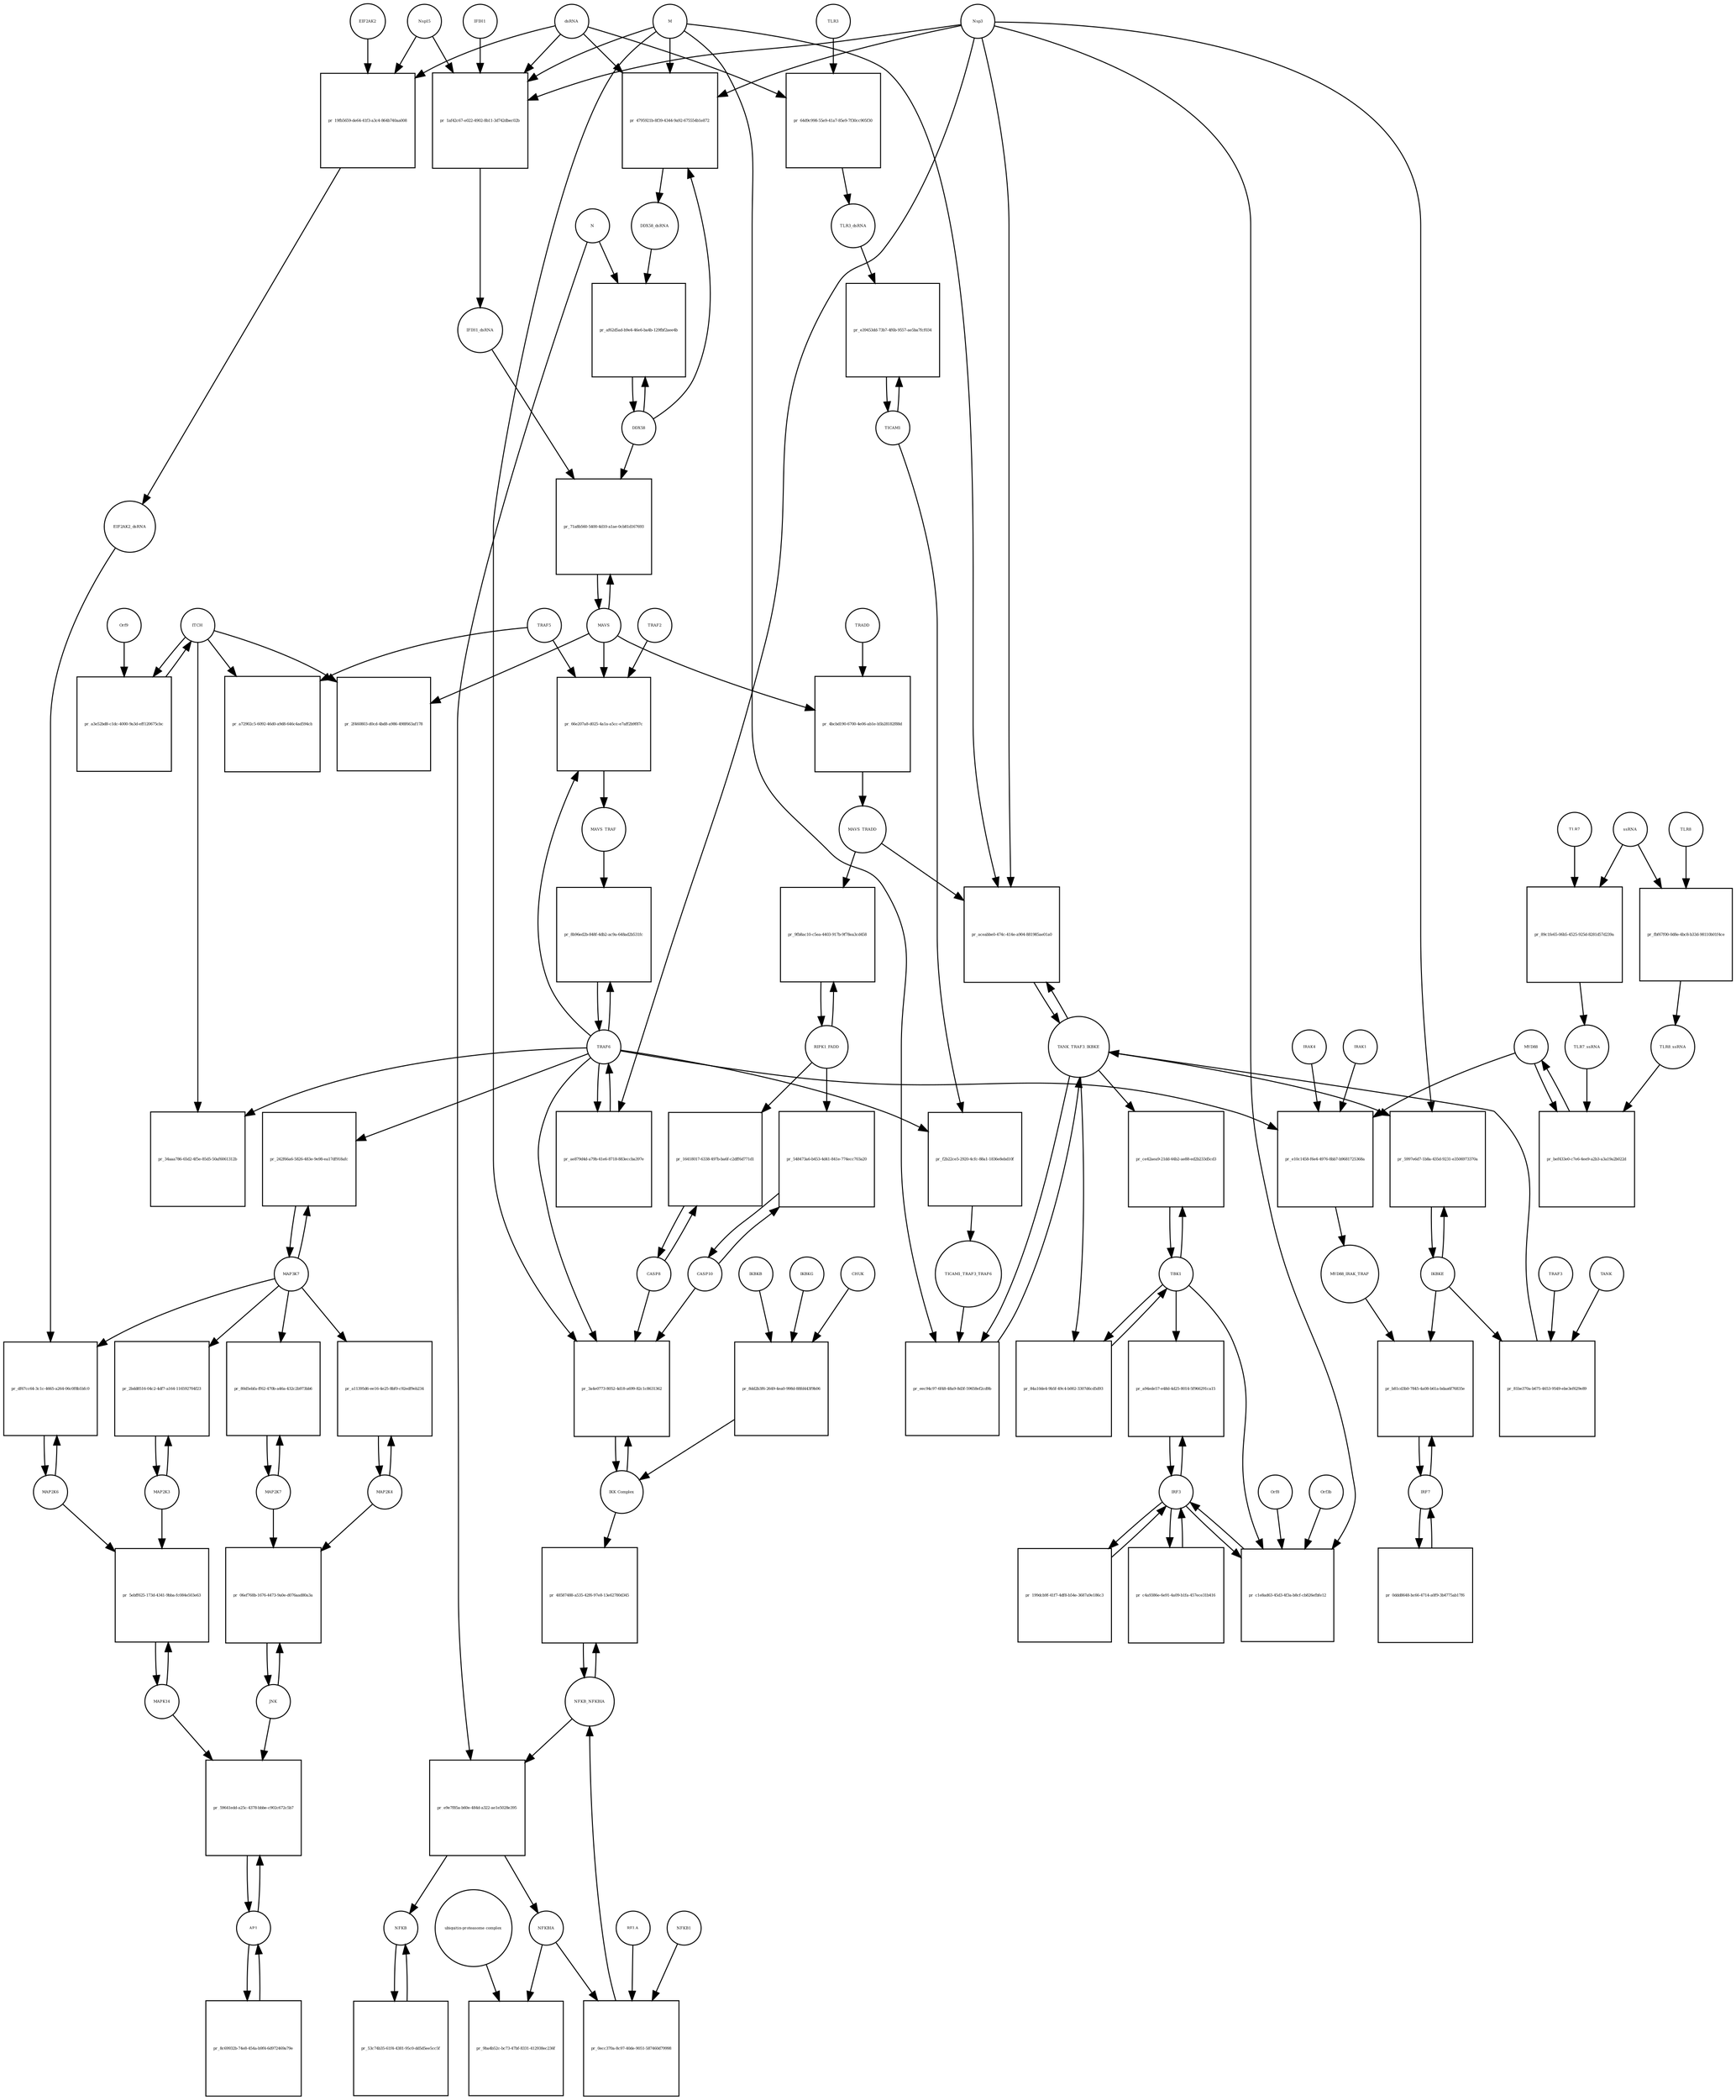 strict digraph  {
dsRNA [annotation="", bipartite=0, cls="nucleic acid feature", fontsize=4, label=dsRNA, shape=circle];
"pr_4795921b-8f39-4344-9a92-675554b1e872" [annotation="", bipartite=1, cls=process, fontsize=4, label="pr_4795921b-8f39-4344-9a92-675554b1e872", shape=square];
DDX58_dsRNA [annotation="", bipartite=0, cls=complex, fontsize=4, label=DDX58_dsRNA, shape=circle];
M [annotation=urn_miriam_ncbiprotein_1796318601, bipartite=0, cls=macromolecule, fontsize=4, label=M, shape=circle];
Nsp3 [annotation=urn_miriam_ncbiprotein_1802476807, bipartite=0, cls=macromolecule, fontsize=4, label=Nsp3, shape=circle];
DDX58 [annotation=urn_miriam_hgnc_19102, bipartite=0, cls=macromolecule, fontsize=4, label=DDX58, shape=circle];
"pr_1af42c67-e022-4902-8b11-3d742dbec02b" [annotation="", bipartite=1, cls=process, fontsize=4, label="pr_1af42c67-e022-4902-8b11-3d742dbec02b", shape=square];
IFIH1_dsRNA [annotation="", bipartite=0, cls=complex, fontsize=4, label=IFIH1_dsRNA, shape=circle];
Nsp15 [annotation=urn_miriam_ncbiprotein_1802476818, bipartite=0, cls=macromolecule, fontsize=4, label=Nsp15, shape=circle];
IFIH1 [annotation=urn_miriam_hgnc_18873, bipartite=0, cls=macromolecule, fontsize=4, label=IFIH1, shape=circle];
"pr_af62d5ad-b9e4-46e6-ba4b-129fbf2aee4b" [annotation="", bipartite=1, cls=process, fontsize=4, label="pr_af62d5ad-b9e4-46e6-ba4b-129fbf2aee4b", shape=square];
N [annotation=urn_miriam_ncbiprotein_1798174255, bipartite=0, cls=macromolecule, fontsize=4, label=N, shape=circle];
MAVS [annotation=urn_miriam_hgnc_29233, bipartite=0, cls="macromolecule multimer", fontsize=4, label=MAVS, shape=circle];
"pr_71a8b560-5400-4d10-a1ae-0cb81d167693" [annotation="", bipartite=1, cls=process, fontsize=4, label="pr_71a8b560-5400-4d10-a1ae-0cb81d167693", shape=square];
NFKB [annotation="", bipartite=0, cls=complex, fontsize=4, label=NFKB, shape=circle];
"pr_53c74b35-61f4-4381-95c0-dd5d5ee5cc5f" [annotation="", bipartite=1, cls=process, fontsize=4, label="pr_53c74b35-61f4-4381-95c0-dd5d5ee5cc5f", shape=square];
NFKBIA [annotation=urn_miriam_hgnc_7797, bipartite=0, cls=macromolecule, fontsize=4, label=NFKBIA, shape=circle];
"pr_9ba4b52c-bc73-47bf-8331-412938ec236f" [annotation="", bipartite=1, cls=process, fontsize=4, label="pr_9ba4b52c-bc73-47bf-8331-412938ec236f", shape=square];
"ubiquitin-proteasome complex" [annotation="", bipartite=0, cls=complex, fontsize=4, label="ubiquitin-proteasome complex", shape=circle];
IRF3 [annotation=urn_miriam_hgnc_6118, bipartite=0, cls="macromolecule multimer", fontsize=4, label=IRF3, shape=circle];
"pr_a94ede57-e48d-4d25-8014-5f966291ca15" [annotation="", bipartite=1, cls=process, fontsize=4, label="pr_a94ede57-e48d-4d25-8014-5f966291ca15", shape=square];
TBK1 [annotation="", bipartite=0, cls=macromolecule, fontsize=4, label=TBK1, shape=circle];
"pr_199dcb9f-41f7-4df8-b54e-3687a9e186c3" [annotation="", bipartite=1, cls=process, fontsize=4, label="pr_199dcb9f-41f7-4df8-b54e-3687a9e186c3", shape=square];
"pr_c1e8ad63-45d3-4f3a-b8cf-cb826efbfe12" [annotation="", bipartite=1, cls=process, fontsize=4, label="pr_c1e8ad63-45d3-4f3a-b8cf-cb826efbfe12", shape=square];
Orf3b [annotation=urn_miriam_uniprot_P59633, bipartite=0, cls=macromolecule, fontsize=4, label=Orf3b, shape=circle];
Orf8 [annotation=urn_miriam_ncbiprotein_1796318604, bipartite=0, cls=macromolecule, fontsize=4, label=Orf8, shape=circle];
IRF7 [annotation=urn_miriam_hgnc_6122, bipartite=0, cls="macromolecule multimer", fontsize=4, label=IRF7, shape=circle];
"pr_b81cd3b0-7845-4a08-b61a-bdaa6f76835e" [annotation="", bipartite=1, cls=process, fontsize=4, label="pr_b81cd3b0-7845-4a08-b61a-bdaa6f76835e", shape=square];
IKBKE [annotation=urn_miriam_hgnc_14552, bipartite=0, cls=macromolecule, fontsize=4, label=IKBKE, shape=circle];
MYD88_IRAK_TRAF [annotation="", bipartite=0, cls=complex, fontsize=4, label=MYD88_IRAK_TRAF, shape=circle];
"pr_c4a9386e-6e91-4a09-b1fa-457ece31b416" [annotation="", bipartite=1, cls=process, fontsize=4, label="pr_c4a9386e-6e91-4a09-b1fa-457ece31b416", shape=square];
"pr_0ddd8648-bc66-4714-a0f9-3b4775ab17f6" [annotation="", bipartite=1, cls=process, fontsize=4, label="pr_0ddd8648-bc66-4714-a0f9-3b4775ab17f6", shape=square];
TRAF6 [annotation=urn_miriam_hgnc_12036, bipartite=0, cls=macromolecule, fontsize=4, label=TRAF6, shape=circle];
"pr_8b96ed2b-848f-4db2-ac9a-648ad2b531fc" [annotation="", bipartite=1, cls=process, fontsize=4, label="pr_8b96ed2b-848f-4db2-ac9a-648ad2b531fc", shape=square];
MAVS_TRAF [annotation="", bipartite=0, cls=complex, fontsize=4, label=MAVS_TRAF, shape=circle];
"pr_2f460803-d0cd-4bd8-a986-498f663af178" [annotation="", bipartite=1, cls=process, fontsize=4, label="pr_2f460803-d0cd-4bd8-a986-498f663af178", shape=square];
ITCH [annotation="", bipartite=0, cls=macromolecule, fontsize=4, label=ITCH, shape=circle];
TRAF5 [annotation=urn_miriam_hgnc_12035, bipartite=0, cls=macromolecule, fontsize=4, label=TRAF5, shape=circle];
"pr_a72902c5-6092-46d0-a9d8-646c4ad594cb" [annotation="", bipartite=1, cls=process, fontsize=4, label="pr_a72902c5-6092-46d0-a9d8-646c4ad594cb", shape=square];
"pr_34aaa786-65d2-4f5e-85d5-50af6061312b" [annotation="", bipartite=1, cls=process, fontsize=4, label="pr_34aaa786-65d2-4f5e-85d5-50af6061312b", shape=square];
TICAM1 [annotation=urn_miriam_hgnc_18348, bipartite=0, cls=macromolecule, fontsize=4, label=TICAM1, shape=circle];
"pr_e39453dd-73b7-4f6b-9557-ae5ba7fcf034" [annotation="", bipartite=1, cls=process, fontsize=4, label="pr_e39453dd-73b7-4f6b-9557-ae5ba7fcf034", shape=square];
TLR3_dsRNA [annotation="", bipartite=0, cls=complex, fontsize=4, label=TLR3_dsRNA, shape=circle];
TLR3 [annotation=urn_miriam_hgnc_11849, bipartite=0, cls="macromolecule multimer", fontsize=4, label=TLR3, shape=circle];
"pr_64d9c998-55e9-41a7-85e9-7f30cc905f30" [annotation="", bipartite=1, cls=process, fontsize=4, label="pr_64d9c998-55e9-41a7-85e9-7f30cc905f30", shape=square];
"pr_f2b22ce5-2920-4cfc-88a1-1836e8ebd10f" [annotation="", bipartite=1, cls=process, fontsize=4, label="pr_f2b22ce5-2920-4cfc-88a1-1836e8ebd10f", shape=square];
TICAM1_TRAF3_TRAF6 [annotation="", bipartite=0, cls=complex, fontsize=4, label=TICAM1_TRAF3_TRAF6, shape=circle];
TANK_TRAF3_IKBKE [annotation="", bipartite=0, cls=complex, fontsize=4, label=TANK_TRAF3_IKBKE, shape=circle];
"pr_eec94c97-6f48-48a9-8d3f-59658ef2cd9b" [annotation="", bipartite=1, cls=process, fontsize=4, label="pr_eec94c97-6f48-48a9-8d3f-59658ef2cd9b", shape=square];
"pr_ce42aea9-21dd-44b2-ae88-ed2b233d5cd3" [annotation="", bipartite=1, cls=process, fontsize=4, label="pr_ce42aea9-21dd-44b2-ae88-ed2b233d5cd3", shape=square];
"pr_5997e6d7-1b8a-435d-9231-e3506973370a" [annotation="", bipartite=1, cls=process, fontsize=4, label="pr_5997e6d7-1b8a-435d-9231-e3506973370a", shape=square];
MYD88 [annotation="", bipartite=0, cls=macromolecule, fontsize=4, label=MYD88, shape=circle];
"pr_e10c1458-f6e4-4976-8bb7-b9681725368a" [annotation="", bipartite=1, cls=process, fontsize=4, label="pr_e10c1458-f6e4-4976-8bb7-b9681725368a", shape=square];
IRAK1 [annotation=urn_miriam_hgnc_6112, bipartite=0, cls=macromolecule, fontsize=4, label=IRAK1, shape=circle];
IRAK4 [annotation=urn_miriam_hgnc_17967, bipartite=0, cls=macromolecule, fontsize=4, label=IRAK4, shape=circle];
TLR7 [annotation=urn_miriam_hgnc_15631, bipartite=0, cls=macromolecule, fontsize=4, label=TLR7, shape=circle];
"pr_89c1fe65-06b5-4525-925d-8281d57d239a" [annotation="", bipartite=1, cls=process, fontsize=4, label="pr_89c1fe65-06b5-4525-925d-8281d57d239a", shape=square];
TLR7_ssRNA [annotation="", bipartite=0, cls=complex, fontsize=4, label=TLR7_ssRNA, shape=circle];
ssRNA [annotation="", bipartite=0, cls="nucleic acid feature", fontsize=4, label=ssRNA, shape=circle];
TLR8 [annotation=urn_miriam_hgnc_15632, bipartite=0, cls=macromolecule, fontsize=4, label=TLR8, shape=circle];
"pr_fbf67f00-0d8e-4bc8-b33d-98110b01f4ce" [annotation="", bipartite=1, cls=process, fontsize=4, label="pr_fbf67f00-0d8e-4bc8-b33d-98110b01f4ce", shape=square];
TLR8_ssRNA [annotation="", bipartite=0, cls=complex, fontsize=4, label=TLR8_ssRNA, shape=circle];
"pr_bef433e0-c7e6-4ee9-a2b3-a3a19a2b022d" [annotation="", bipartite=1, cls=process, fontsize=4, label="pr_bef433e0-c7e6-4ee9-a2b3-a3a19a2b022d", shape=square];
MAP3K7 [annotation="", bipartite=0, cls=macromolecule, fontsize=4, label=MAP3K7, shape=circle];
"pr_242f66a6-5826-483e-9e98-ea17df918afc" [annotation="", bipartite=1, cls=process, fontsize=4, label="pr_242f66a6-5826-483e-9e98-ea17df918afc", shape=square];
TRAF2 [annotation=urn_miriam_hgnc_12032, bipartite=0, cls=macromolecule, fontsize=4, label=TRAF2, shape=circle];
"pr_66e207a8-d025-4a1a-a5cc-e7aff2b9f87c" [annotation="", bipartite=1, cls=process, fontsize=4, label="pr_66e207a8-d025-4a1a-a5cc-e7aff2b9f87c", shape=square];
"pr_a3e52bd8-c1dc-4000-9a3d-eff120675cbc" [annotation="", bipartite=1, cls=process, fontsize=4, label="pr_a3e52bd8-c1dc-4000-9a3d-eff120675cbc", shape=square];
Orf9 [annotation=urn_miriam_uniprot_P59636, bipartite=0, cls=macromolecule, fontsize=4, label=Orf9, shape=circle];
"pr_4bcbd190-6700-4e06-ab1e-b5b28182f88d" [annotation="", bipartite=1, cls=process, fontsize=4, label="pr_4bcbd190-6700-4e06-ab1e-b5b28182f88d", shape=square];
MAVS_TRADD [annotation="", bipartite=0, cls=complex, fontsize=4, label=MAVS_TRADD, shape=circle];
TRADD [annotation=urn_miriam_hgnc_12030, bipartite=0, cls=macromolecule, fontsize=4, label=TRADD, shape=circle];
"pr_ae879d4d-a79b-41e6-8718-883eccba397e" [annotation="", bipartite=1, cls=process, fontsize=4, label="pr_ae879d4d-a79b-41e6-8718-883eccba397e", shape=square];
AP1 [annotation="", bipartite=0, cls=complex, fontsize=4, label=AP1, shape=circle];
"pr_59641edd-a25c-4378-bbbe-c902c672c5b7" [annotation="", bipartite=1, cls=process, fontsize=4, label="pr_59641edd-a25c-4378-bbbe-c902c672c5b7", shape=square];
MAPK14 [annotation="", bipartite=0, cls=macromolecule, fontsize=4, label=MAPK14, shape=circle];
JNK [annotation="", bipartite=0, cls=complex, fontsize=4, label=JNK, shape=circle];
"pr_06ef768b-1676-4473-9a0e-d076aad80a3a" [annotation="", bipartite=1, cls=process, fontsize=4, label="pr_06ef768b-1676-4473-9a0e-d076aad80a3a", shape=square];
MAP2K7 [annotation="", bipartite=0, cls=macromolecule, fontsize=4, label=MAP2K7, shape=circle];
MAP2K4 [annotation="", bipartite=0, cls=macromolecule, fontsize=4, label=MAP2K4, shape=circle];
"pr_a11395d6-ee16-4e25-8bf0-c92edf9eb234" [annotation="", bipartite=1, cls=process, fontsize=4, label="pr_a11395d6-ee16-4e25-8bf0-c92edf9eb234", shape=square];
"pr_80d5ebfa-ff62-470b-a46a-432c2b973bb6" [annotation="", bipartite=1, cls=process, fontsize=4, label="pr_80d5ebfa-ff62-470b-a46a-432c2b973bb6", shape=square];
MAP2K3 [annotation="", bipartite=0, cls=macromolecule, fontsize=4, label=MAP2K3, shape=circle];
"pr_2bdd8516-04c2-4df7-a164-116592704f23" [annotation="", bipartite=1, cls=process, fontsize=4, label="pr_2bdd8516-04c2-4df7-a164-116592704f23", shape=square];
MAP2K6 [annotation="", bipartite=0, cls=macromolecule, fontsize=4, label=MAP2K6, shape=circle];
"pr_df67cc64-3c1c-4665-a264-06c0f8b1bfc0" [annotation="", bipartite=1, cls=process, fontsize=4, label="pr_df67cc64-3c1c-4665-a264-06c0f8b1bfc0", shape=square];
EIF2AK2_dsRNA [annotation="", bipartite=0, cls=complex, fontsize=4, label=EIF2AK2_dsRNA, shape=circle];
"pr_19fb5659-de64-41f3-a3c4-864b740aa008" [annotation="", bipartite=1, cls=process, fontsize=4, label="pr_19fb5659-de64-41f3-a3c4-864b740aa008", shape=square];
EIF2AK2 [annotation=urn_miriam_hgnc_9437, bipartite=0, cls=macromolecule, fontsize=4, label=EIF2AK2, shape=circle];
RIPK1_FADD [annotation="", bipartite=0, cls=complex, fontsize=4, label=RIPK1_FADD, shape=circle];
"pr_9fb8ac10-c5ea-4403-917b-9f78ea3cd458" [annotation="", bipartite=1, cls=process, fontsize=4, label="pr_9fb8ac10-c5ea-4403-917b-9f78ea3cd458", shape=square];
CASP8 [annotation="", bipartite=0, cls=macromolecule, fontsize=4, label=CASP8, shape=circle];
"pr_16418017-6338-497b-ba6f-c2dff6d771d1" [annotation="", bipartite=1, cls=process, fontsize=4, label="pr_16418017-6338-497b-ba6f-c2dff6d771d1", shape=square];
CASP10 [annotation="", bipartite=0, cls=macromolecule, fontsize=4, label=CASP10, shape=circle];
"pr_548473a6-b453-4d41-841e-774ecc703a20" [annotation="", bipartite=1, cls=process, fontsize=4, label="pr_548473a6-b453-4d41-841e-774ecc703a20", shape=square];
NFKB_NFKBIA [annotation="", bipartite=0, cls=complex, fontsize=4, label=NFKB_NFKBIA, shape=circle];
"pr_48587488-a535-42f6-97e8-13e62780d345" [annotation="", bipartite=1, cls=process, fontsize=4, label="pr_48587488-a535-42f6-97e8-13e62780d345", shape=square];
"IKK Complex" [annotation="", bipartite=0, cls=complex, fontsize=4, label="IKK Complex", shape=circle];
"pr_e9e7f85a-b60e-484d-a322-ae1e5028e395" [annotation="", bipartite=1, cls=process, fontsize=4, label="pr_e9e7f85a-b60e-484d-a322-ae1e5028e395", shape=square];
"pr_8c69932b-74e8-454a-b9f4-6d972469a79e" [annotation="", bipartite=1, cls=process, fontsize=4, label="pr_8c69932b-74e8-454a-b9f4-6d972469a79e", shape=square];
"pr_3a4e0773-8052-4d18-a699-82c1c8631362" [annotation="", bipartite=1, cls=process, fontsize=4, label="pr_3a4e0773-8052-4d18-a699-82c1c8631362", shape=square];
"pr_0ecc370a-8c97-40de-9051-587460d79998" [annotation="", bipartite=1, cls=process, fontsize=4, label="pr_0ecc370a-8c97-40de-9051-587460d79998", shape=square];
RELA [annotation="", bipartite=0, cls=macromolecule, fontsize=4, label=RELA, shape=circle];
NFKB1 [annotation="", bipartite=0, cls=macromolecule, fontsize=4, label=NFKB1, shape=circle];
IKBKG [annotation="", bipartite=0, cls=macromolecule, fontsize=4, label=IKBKG, shape=circle];
"pr_8dd2b3f6-2649-4ea0-998d-88fd443f9b06" [annotation="", bipartite=1, cls=process, fontsize=4, label="pr_8dd2b3f6-2649-4ea0-998d-88fd443f9b06", shape=square];
CHUK [annotation="", bipartite=0, cls=macromolecule, fontsize=4, label=CHUK, shape=circle];
IKBKB [annotation="", bipartite=0, cls=macromolecule, fontsize=4, label=IKBKB, shape=circle];
"pr_aceabbe0-474c-414e-a904-881985ae01a0" [annotation="", bipartite=1, cls=process, fontsize=4, label="pr_aceabbe0-474c-414e-a904-881985ae01a0", shape=square];
"pr_84a10de4-9b5f-49c4-b002-3307d6cd5d93" [annotation="", bipartite=1, cls=process, fontsize=4, label="pr_84a10de4-9b5f-49c4-b002-3307d6cd5d93", shape=square];
"pr_5ebff625-173d-4341-9bba-fc084e503e63" [annotation="", bipartite=1, cls=process, fontsize=4, label="pr_5ebff625-173d-4341-9bba-fc084e503e63", shape=square];
TRAF3 [annotation="", bipartite=0, cls=macromolecule, fontsize=4, label=TRAF3, shape=circle];
"pr_81be370a-b675-4653-9549-ebe3ef629e89" [annotation="", bipartite=1, cls=process, fontsize=4, label="pr_81be370a-b675-4653-9549-ebe3ef629e89", shape=square];
TANK [annotation="", bipartite=0, cls=macromolecule, fontsize=4, label=TANK, shape=circle];
dsRNA -> "pr_4795921b-8f39-4344-9a92-675554b1e872"  [annotation="", interaction_type=consumption];
dsRNA -> "pr_1af42c67-e022-4902-8b11-3d742dbec02b"  [annotation="", interaction_type=consumption];
dsRNA -> "pr_64d9c998-55e9-41a7-85e9-7f30cc905f30"  [annotation="", interaction_type=consumption];
dsRNA -> "pr_19fb5659-de64-41f3-a3c4-864b740aa008"  [annotation="", interaction_type=consumption];
"pr_4795921b-8f39-4344-9a92-675554b1e872" -> DDX58_dsRNA  [annotation="", interaction_type=production];
DDX58_dsRNA -> "pr_af62d5ad-b9e4-46e6-ba4b-129fbf2aee4b"  [annotation="urn_miriam_pubmed_25581309|urn_miriam_pubmed_28148787|urn_miriam_taxonomy_694009", interaction_type=catalysis];
M -> "pr_4795921b-8f39-4344-9a92-675554b1e872"  [annotation="urn_miriam_pubmed_20303872|urn_miriam_pubmed_19380580|urn_miriam_pubmed_31226023|urn_miriam_taxonomy_694009", interaction_type=inhibition];
M -> "pr_1af42c67-e022-4902-8b11-3d742dbec02b"  [annotation="urn_miriam_pubmed_28484023|urn_miriam_pubmed_19380580|urn_miriam_pubmed_31226023|urn_miriam_taxonomy_694009", interaction_type=inhibition];
M -> "pr_eec94c97-6f48-48a9-8d3f-59658ef2cd9b"  [annotation="urn_miriam_pubmed_19380580|urn_miriam_pubmed_19366914|urn_miriam_taxonomy_694009", interaction_type=inhibition];
M -> "pr_3a4e0773-8052-4d18-a699-82c1c8631362"  [annotation="urn_miriam_pubmed_19366914|urn_miriam_pubmed_20303872|urn_miriam_pubmed_17705188|urn_miriam_pubmed_694009", interaction_type=inhibition];
M -> "pr_aceabbe0-474c-414e-a904-881985ae01a0"  [annotation="urn_miriam_pubmed_19366914|urn_miriam_pubmed_27164085|urn_miriam_pubmed_19380580|urn_miriam_taxonomy_694009", interaction_type=inhibition];
Nsp3 -> "pr_4795921b-8f39-4344-9a92-675554b1e872"  [annotation="urn_miriam_pubmed_20303872|urn_miriam_pubmed_19380580|urn_miriam_pubmed_31226023|urn_miriam_taxonomy_694009", interaction_type=inhibition];
Nsp3 -> "pr_1af42c67-e022-4902-8b11-3d742dbec02b"  [annotation="urn_miriam_pubmed_28484023|urn_miriam_pubmed_19380580|urn_miriam_pubmed_31226023|urn_miriam_taxonomy_694009", interaction_type=inhibition];
Nsp3 -> "pr_c1e8ad63-45d3-4f3a-b8cf-cb826efbfe12"  [annotation="urn_miriam_pubmed_17761676|urn_miriam_pubmed_31226023|urn_miriam_taxonomy_694009", interaction_type=inhibition];
Nsp3 -> "pr_5997e6d7-1b8a-435d-9231-e3506973370a"  [annotation="urn_miriam_pubmed_20303872|urn_miriam_pubmed_31226023|urn_miriam_taxonomy_694009", interaction_type=inhibition];
Nsp3 -> "pr_ae879d4d-a79b-41e6-8718-883eccba397e"  [annotation="urn_miriam_pubmed_27164085|urn_miriam_taxonomy_694009", interaction_type=catalysis];
Nsp3 -> "pr_aceabbe0-474c-414e-a904-881985ae01a0"  [annotation="urn_miriam_pubmed_19366914|urn_miriam_pubmed_27164085|urn_miriam_pubmed_19380580|urn_miriam_taxonomy_694009", interaction_type=inhibition];
DDX58 -> "pr_4795921b-8f39-4344-9a92-675554b1e872"  [annotation="", interaction_type=consumption];
DDX58 -> "pr_af62d5ad-b9e4-46e6-ba4b-129fbf2aee4b"  [annotation="", interaction_type=consumption];
DDX58 -> "pr_71a8b560-5400-4d10-a1ae-0cb81d167693"  [annotation=urn_miriam_pubmed_25581309, interaction_type=catalysis];
"pr_1af42c67-e022-4902-8b11-3d742dbec02b" -> IFIH1_dsRNA  [annotation="", interaction_type=production];
IFIH1_dsRNA -> "pr_71a8b560-5400-4d10-a1ae-0cb81d167693"  [annotation=urn_miriam_pubmed_25581309, interaction_type=catalysis];
Nsp15 -> "pr_1af42c67-e022-4902-8b11-3d742dbec02b"  [annotation="urn_miriam_pubmed_28484023|urn_miriam_pubmed_19380580|urn_miriam_pubmed_31226023|urn_miriam_taxonomy_694009", interaction_type=inhibition];
Nsp15 -> "pr_19fb5659-de64-41f3-a3c4-864b740aa008"  [annotation="urn_miriam_pubmed_28484023|urn_miriam_pubmed_19366914|urn_miriam_taxonomy_694009", interaction_type=inhibition];
IFIH1 -> "pr_1af42c67-e022-4902-8b11-3d742dbec02b"  [annotation="", interaction_type=consumption];
"pr_af62d5ad-b9e4-46e6-ba4b-129fbf2aee4b" -> DDX58  [annotation="", interaction_type=production];
N -> "pr_af62d5ad-b9e4-46e6-ba4b-129fbf2aee4b"  [annotation="urn_miriam_pubmed_25581309|urn_miriam_pubmed_28148787|urn_miriam_taxonomy_694009", interaction_type=inhibition];
N -> "pr_e9e7f85a-b60e-484d-a322-ae1e5028e395"  [annotation="urn_miriam_pubmed_16143815|urn_miriam_taxonomy_694009", interaction_type=stimulation];
MAVS -> "pr_71a8b560-5400-4d10-a1ae-0cb81d167693"  [annotation="", interaction_type=consumption];
MAVS -> "pr_2f460803-d0cd-4bd8-a986-498f663af178"  [annotation="", interaction_type=consumption];
MAVS -> "pr_66e207a8-d025-4a1a-a5cc-e7aff2b9f87c"  [annotation="", interaction_type=consumption];
MAVS -> "pr_4bcbd190-6700-4e06-ab1e-b5b28182f88d"  [annotation="", interaction_type=consumption];
"pr_71a8b560-5400-4d10-a1ae-0cb81d167693" -> MAVS  [annotation="", interaction_type=production];
NFKB -> "pr_53c74b35-61f4-4381-95c0-dd5d5ee5cc5f"  [annotation="", interaction_type=consumption];
"pr_53c74b35-61f4-4381-95c0-dd5d5ee5cc5f" -> NFKB  [annotation="", interaction_type=production];
NFKBIA -> "pr_9ba4b52c-bc73-47bf-8331-412938ec236f"  [annotation="", interaction_type=consumption];
NFKBIA -> "pr_0ecc370a-8c97-40de-9051-587460d79998"  [annotation="", interaction_type=consumption];
"ubiquitin-proteasome complex" -> "pr_9ba4b52c-bc73-47bf-8331-412938ec236f"  [annotation=urn_miriam_pubmed_20303872, interaction_type=catalysis];
IRF3 -> "pr_a94ede57-e48d-4d25-8014-5f966291ca15"  [annotation="", interaction_type=consumption];
IRF3 -> "pr_199dcb9f-41f7-4df8-b54e-3687a9e186c3"  [annotation="", interaction_type=consumption];
IRF3 -> "pr_c1e8ad63-45d3-4f3a-b8cf-cb826efbfe12"  [annotation="", interaction_type=consumption];
IRF3 -> "pr_c4a9386e-6e91-4a09-b1fa-457ece31b416"  [annotation="", interaction_type=consumption];
"pr_a94ede57-e48d-4d25-8014-5f966291ca15" -> IRF3  [annotation="", interaction_type=production];
TBK1 -> "pr_a94ede57-e48d-4d25-8014-5f966291ca15"  [annotation=urn_miriam_pubmed_25581309, interaction_type=catalysis];
TBK1 -> "pr_c1e8ad63-45d3-4f3a-b8cf-cb826efbfe12"  [annotation="urn_miriam_pubmed_17761676|urn_miriam_pubmed_31226023|urn_miriam_taxonomy_694009", interaction_type=catalysis];
TBK1 -> "pr_ce42aea9-21dd-44b2-ae88-ed2b233d5cd3"  [annotation="", interaction_type=consumption];
TBK1 -> "pr_84a10de4-9b5f-49c4-b002-3307d6cd5d93"  [annotation="", interaction_type=consumption];
"pr_199dcb9f-41f7-4df8-b54e-3687a9e186c3" -> IRF3  [annotation="", interaction_type=production];
"pr_c1e8ad63-45d3-4f3a-b8cf-cb826efbfe12" -> IRF3  [annotation="", interaction_type=production];
Orf3b -> "pr_c1e8ad63-45d3-4f3a-b8cf-cb826efbfe12"  [annotation="urn_miriam_pubmed_17761676|urn_miriam_pubmed_31226023|urn_miriam_taxonomy_694009", interaction_type=inhibition];
Orf8 -> "pr_c1e8ad63-45d3-4f3a-b8cf-cb826efbfe12"  [annotation="urn_miriam_pubmed_17761676|urn_miriam_pubmed_31226023|urn_miriam_taxonomy_694009", interaction_type=inhibition];
IRF7 -> "pr_b81cd3b0-7845-4a08-b61a-bdaa6f76835e"  [annotation="", interaction_type=consumption];
IRF7 -> "pr_0ddd8648-bc66-4714-a0f9-3b4775ab17f6"  [annotation="", interaction_type=consumption];
"pr_b81cd3b0-7845-4a08-b61a-bdaa6f76835e" -> IRF7  [annotation="", interaction_type=production];
IKBKE -> "pr_b81cd3b0-7845-4a08-b61a-bdaa6f76835e"  [annotation=urn_miriam_pubmed_20303872, interaction_type=catalysis];
IKBKE -> "pr_5997e6d7-1b8a-435d-9231-e3506973370a"  [annotation="", interaction_type=consumption];
IKBKE -> "pr_81be370a-b675-4653-9549-ebe3ef629e89"  [annotation="", interaction_type=consumption];
MYD88_IRAK_TRAF -> "pr_b81cd3b0-7845-4a08-b61a-bdaa6f76835e"  [annotation=urn_miriam_pubmed_20303872, interaction_type=catalysis];
"pr_c4a9386e-6e91-4a09-b1fa-457ece31b416" -> IRF3  [annotation="", interaction_type=production];
"pr_0ddd8648-bc66-4714-a0f9-3b4775ab17f6" -> IRF7  [annotation="", interaction_type=production];
TRAF6 -> "pr_8b96ed2b-848f-4db2-ac9a-648ad2b531fc"  [annotation="", interaction_type=consumption];
TRAF6 -> "pr_34aaa786-65d2-4f5e-85d5-50af6061312b"  [annotation="", interaction_type=consumption];
TRAF6 -> "pr_f2b22ce5-2920-4cfc-88a1-1836e8ebd10f"  [annotation="", interaction_type=consumption];
TRAF6 -> "pr_e10c1458-f6e4-4976-8bb7-b9681725368a"  [annotation="", interaction_type=consumption];
TRAF6 -> "pr_242f66a6-5826-483e-9e98-ea17df918afc"  [annotation=urn_miriam_pubmed_19366914, interaction_type=stimulation];
TRAF6 -> "pr_66e207a8-d025-4a1a-a5cc-e7aff2b9f87c"  [annotation="", interaction_type=consumption];
TRAF6 -> "pr_ae879d4d-a79b-41e6-8718-883eccba397e"  [annotation="", interaction_type=consumption];
TRAF6 -> "pr_3a4e0773-8052-4d18-a699-82c1c8631362"  [annotation="urn_miriam_pubmed_19366914|urn_miriam_pubmed_20303872|urn_miriam_pubmed_17705188|urn_miriam_pubmed_694009", interaction_type=stimulation];
"pr_8b96ed2b-848f-4db2-ac9a-648ad2b531fc" -> TRAF6  [annotation="", interaction_type=production];
MAVS_TRAF -> "pr_8b96ed2b-848f-4db2-ac9a-648ad2b531fc"  [annotation=urn_miriam_pubmed_19366914, interaction_type=catalysis];
ITCH -> "pr_2f460803-d0cd-4bd8-a986-498f663af178"  [annotation=urn_miriam_pubmed_25135833, interaction_type=catalysis];
ITCH -> "pr_a72902c5-6092-46d0-a9d8-646c4ad594cb"  [annotation=urn_miriam_pubmed_25135833, interaction_type=catalysis];
ITCH -> "pr_34aaa786-65d2-4f5e-85d5-50af6061312b"  [annotation=urn_miriam_pubmed_25135833, interaction_type=catalysis];
ITCH -> "pr_a3e52bd8-c1dc-4000-9a3d-eff120675cbc"  [annotation="", interaction_type=consumption];
TRAF5 -> "pr_a72902c5-6092-46d0-a9d8-646c4ad594cb"  [annotation="", interaction_type=consumption];
TRAF5 -> "pr_66e207a8-d025-4a1a-a5cc-e7aff2b9f87c"  [annotation="", interaction_type=consumption];
TICAM1 -> "pr_e39453dd-73b7-4f6b-9557-ae5ba7fcf034"  [annotation="", interaction_type=consumption];
TICAM1 -> "pr_f2b22ce5-2920-4cfc-88a1-1836e8ebd10f"  [annotation="", interaction_type=consumption];
"pr_e39453dd-73b7-4f6b-9557-ae5ba7fcf034" -> TICAM1  [annotation="", interaction_type=production];
TLR3_dsRNA -> "pr_e39453dd-73b7-4f6b-9557-ae5ba7fcf034"  [annotation=urn_miriam_pubmed_20303872, interaction_type=stimulation];
TLR3 -> "pr_64d9c998-55e9-41a7-85e9-7f30cc905f30"  [annotation="", interaction_type=consumption];
"pr_64d9c998-55e9-41a7-85e9-7f30cc905f30" -> TLR3_dsRNA  [annotation="", interaction_type=production];
"pr_f2b22ce5-2920-4cfc-88a1-1836e8ebd10f" -> TICAM1_TRAF3_TRAF6  [annotation="", interaction_type=production];
TICAM1_TRAF3_TRAF6 -> "pr_eec94c97-6f48-48a9-8d3f-59658ef2cd9b"  [annotation="urn_miriam_pubmed_19380580|urn_miriam_pubmed_19366914|urn_miriam_taxonomy_694009", interaction_type=stimulation];
TANK_TRAF3_IKBKE -> "pr_eec94c97-6f48-48a9-8d3f-59658ef2cd9b"  [annotation="", interaction_type=consumption];
TANK_TRAF3_IKBKE -> "pr_ce42aea9-21dd-44b2-ae88-ed2b233d5cd3"  [annotation=urn_miriam_pubmed_20303872, interaction_type=stimulation];
TANK_TRAF3_IKBKE -> "pr_5997e6d7-1b8a-435d-9231-e3506973370a"  [annotation="urn_miriam_pubmed_20303872|urn_miriam_pubmed_31226023|urn_miriam_taxonomy_694009", interaction_type=stimulation];
TANK_TRAF3_IKBKE -> "pr_aceabbe0-474c-414e-a904-881985ae01a0"  [annotation="", interaction_type=consumption];
TANK_TRAF3_IKBKE -> "pr_84a10de4-9b5f-49c4-b002-3307d6cd5d93"  [annotation=urn_miriam_pubmed_19366914, interaction_type=stimulation];
"pr_eec94c97-6f48-48a9-8d3f-59658ef2cd9b" -> TANK_TRAF3_IKBKE  [annotation="", interaction_type=production];
"pr_ce42aea9-21dd-44b2-ae88-ed2b233d5cd3" -> TBK1  [annotation="", interaction_type=production];
"pr_5997e6d7-1b8a-435d-9231-e3506973370a" -> IKBKE  [annotation="", interaction_type=production];
MYD88 -> "pr_e10c1458-f6e4-4976-8bb7-b9681725368a"  [annotation="", interaction_type=consumption];
MYD88 -> "pr_bef433e0-c7e6-4ee9-a2b3-a3a19a2b022d"  [annotation="", interaction_type=consumption];
"pr_e10c1458-f6e4-4976-8bb7-b9681725368a" -> MYD88_IRAK_TRAF  [annotation="", interaction_type=production];
IRAK1 -> "pr_e10c1458-f6e4-4976-8bb7-b9681725368a"  [annotation="", interaction_type=consumption];
IRAK4 -> "pr_e10c1458-f6e4-4976-8bb7-b9681725368a"  [annotation="", interaction_type=consumption];
TLR7 -> "pr_89c1fe65-06b5-4525-925d-8281d57d239a"  [annotation="", interaction_type=consumption];
"pr_89c1fe65-06b5-4525-925d-8281d57d239a" -> TLR7_ssRNA  [annotation="", interaction_type=production];
TLR7_ssRNA -> "pr_bef433e0-c7e6-4ee9-a2b3-a3a19a2b022d"  [annotation=urn_miriam_pubmed_19366914, interaction_type=stimulation];
ssRNA -> "pr_89c1fe65-06b5-4525-925d-8281d57d239a"  [annotation="", interaction_type=consumption];
ssRNA -> "pr_fbf67f00-0d8e-4bc8-b33d-98110b01f4ce"  [annotation="", interaction_type=consumption];
TLR8 -> "pr_fbf67f00-0d8e-4bc8-b33d-98110b01f4ce"  [annotation="", interaction_type=consumption];
"pr_fbf67f00-0d8e-4bc8-b33d-98110b01f4ce" -> TLR8_ssRNA  [annotation="", interaction_type=production];
TLR8_ssRNA -> "pr_bef433e0-c7e6-4ee9-a2b3-a3a19a2b022d"  [annotation=urn_miriam_pubmed_19366914, interaction_type=stimulation];
"pr_bef433e0-c7e6-4ee9-a2b3-a3a19a2b022d" -> MYD88  [annotation="", interaction_type=production];
MAP3K7 -> "pr_242f66a6-5826-483e-9e98-ea17df918afc"  [annotation="", interaction_type=consumption];
MAP3K7 -> "pr_a11395d6-ee16-4e25-8bf0-c92edf9eb234"  [annotation=urn_miriam_pubmed_19366914, interaction_type=catalysis];
MAP3K7 -> "pr_80d5ebfa-ff62-470b-a46a-432c2b973bb6"  [annotation=urn_miriam_pubmed_19366914, interaction_type=catalysis];
MAP3K7 -> "pr_2bdd8516-04c2-4df7-a164-116592704f23"  [annotation=urn_miriam_pubmed_19366914, interaction_type=catalysis];
MAP3K7 -> "pr_df67cc64-3c1c-4665-a264-06c0f8b1bfc0"  [annotation=urn_miriam_pubmed_19366914, interaction_type=catalysis];
"pr_242f66a6-5826-483e-9e98-ea17df918afc" -> MAP3K7  [annotation="", interaction_type=production];
TRAF2 -> "pr_66e207a8-d025-4a1a-a5cc-e7aff2b9f87c"  [annotation="", interaction_type=consumption];
"pr_66e207a8-d025-4a1a-a5cc-e7aff2b9f87c" -> MAVS_TRAF  [annotation="", interaction_type=production];
"pr_a3e52bd8-c1dc-4000-9a3d-eff120675cbc" -> ITCH  [annotation="", interaction_type=production];
Orf9 -> "pr_a3e52bd8-c1dc-4000-9a3d-eff120675cbc"  [annotation="urn_miriam_pubmed_25135833|urn_miriam_taxonomy_694009", interaction_type=stimulation];
"pr_4bcbd190-6700-4e06-ab1e-b5b28182f88d" -> MAVS_TRADD  [annotation="", interaction_type=production];
MAVS_TRADD -> "pr_9fb8ac10-c5ea-4403-917b-9f78ea3cd458"  [annotation=urn_miriam_pubmed_19366914, interaction_type=stimulation];
MAVS_TRADD -> "pr_aceabbe0-474c-414e-a904-881985ae01a0"  [annotation="urn_miriam_pubmed_19366914|urn_miriam_pubmed_27164085|urn_miriam_pubmed_19380580|urn_miriam_taxonomy_694009", interaction_type=stimulation];
TRADD -> "pr_4bcbd190-6700-4e06-ab1e-b5b28182f88d"  [annotation="", interaction_type=consumption];
"pr_ae879d4d-a79b-41e6-8718-883eccba397e" -> TRAF6  [annotation="", interaction_type=production];
AP1 -> "pr_59641edd-a25c-4378-bbbe-c902c672c5b7"  [annotation="", interaction_type=consumption];
AP1 -> "pr_8c69932b-74e8-454a-b9f4-6d972469a79e"  [annotation="", interaction_type=consumption];
"pr_59641edd-a25c-4378-bbbe-c902c672c5b7" -> AP1  [annotation="", interaction_type=production];
MAPK14 -> "pr_59641edd-a25c-4378-bbbe-c902c672c5b7"  [annotation=urn_miriam_pubmed_19366914, interaction_type=stimulation];
MAPK14 -> "pr_5ebff625-173d-4341-9bba-fc084e503e63"  [annotation="", interaction_type=consumption];
JNK -> "pr_59641edd-a25c-4378-bbbe-c902c672c5b7"  [annotation=urn_miriam_pubmed_19366914, interaction_type=stimulation];
JNK -> "pr_06ef768b-1676-4473-9a0e-d076aad80a3a"  [annotation="", interaction_type=consumption];
"pr_06ef768b-1676-4473-9a0e-d076aad80a3a" -> JNK  [annotation="", interaction_type=production];
MAP2K7 -> "pr_06ef768b-1676-4473-9a0e-d076aad80a3a"  [annotation=urn_miriam_pubmed_19366914, interaction_type=catalysis];
MAP2K7 -> "pr_80d5ebfa-ff62-470b-a46a-432c2b973bb6"  [annotation="", interaction_type=consumption];
MAP2K4 -> "pr_06ef768b-1676-4473-9a0e-d076aad80a3a"  [annotation=urn_miriam_pubmed_19366914, interaction_type=catalysis];
MAP2K4 -> "pr_a11395d6-ee16-4e25-8bf0-c92edf9eb234"  [annotation="", interaction_type=consumption];
"pr_a11395d6-ee16-4e25-8bf0-c92edf9eb234" -> MAP2K4  [annotation="", interaction_type=production];
"pr_80d5ebfa-ff62-470b-a46a-432c2b973bb6" -> MAP2K7  [annotation="", interaction_type=production];
MAP2K3 -> "pr_2bdd8516-04c2-4df7-a164-116592704f23"  [annotation="", interaction_type=consumption];
MAP2K3 -> "pr_5ebff625-173d-4341-9bba-fc084e503e63"  [annotation=urn_miriam_pubmed_19366914, interaction_type=catalysis];
"pr_2bdd8516-04c2-4df7-a164-116592704f23" -> MAP2K3  [annotation="", interaction_type=production];
MAP2K6 -> "pr_df67cc64-3c1c-4665-a264-06c0f8b1bfc0"  [annotation="", interaction_type=consumption];
MAP2K6 -> "pr_5ebff625-173d-4341-9bba-fc084e503e63"  [annotation=urn_miriam_pubmed_19366914, interaction_type=catalysis];
"pr_df67cc64-3c1c-4665-a264-06c0f8b1bfc0" -> MAP2K6  [annotation="", interaction_type=production];
EIF2AK2_dsRNA -> "pr_df67cc64-3c1c-4665-a264-06c0f8b1bfc0"  [annotation=urn_miriam_pubmed_19366914, interaction_type=stimulation];
"pr_19fb5659-de64-41f3-a3c4-864b740aa008" -> EIF2AK2_dsRNA  [annotation="", interaction_type=production];
EIF2AK2 -> "pr_19fb5659-de64-41f3-a3c4-864b740aa008"  [annotation="", interaction_type=consumption];
RIPK1_FADD -> "pr_9fb8ac10-c5ea-4403-917b-9f78ea3cd458"  [annotation="", interaction_type=consumption];
RIPK1_FADD -> "pr_16418017-6338-497b-ba6f-c2dff6d771d1"  [annotation=urn_miriam_pubmed_19366914, interaction_type=stimulation];
RIPK1_FADD -> "pr_548473a6-b453-4d41-841e-774ecc703a20"  [annotation=urn_miriam_pubmed_20303872, interaction_type=stimulation];
"pr_9fb8ac10-c5ea-4403-917b-9f78ea3cd458" -> RIPK1_FADD  [annotation="", interaction_type=production];
CASP8 -> "pr_16418017-6338-497b-ba6f-c2dff6d771d1"  [annotation="", interaction_type=consumption];
CASP8 -> "pr_3a4e0773-8052-4d18-a699-82c1c8631362"  [annotation="urn_miriam_pubmed_19366914|urn_miriam_pubmed_20303872|urn_miriam_pubmed_17705188|urn_miriam_pubmed_694009", interaction_type=stimulation];
"pr_16418017-6338-497b-ba6f-c2dff6d771d1" -> CASP8  [annotation="", interaction_type=production];
CASP10 -> "pr_548473a6-b453-4d41-841e-774ecc703a20"  [annotation="", interaction_type=consumption];
CASP10 -> "pr_3a4e0773-8052-4d18-a699-82c1c8631362"  [annotation="urn_miriam_pubmed_19366914|urn_miriam_pubmed_20303872|urn_miriam_pubmed_17705188|urn_miriam_pubmed_694009", interaction_type=stimulation];
"pr_548473a6-b453-4d41-841e-774ecc703a20" -> CASP10  [annotation="", interaction_type=production];
NFKB_NFKBIA -> "pr_48587488-a535-42f6-97e8-13e62780d345"  [annotation="", interaction_type=consumption];
NFKB_NFKBIA -> "pr_e9e7f85a-b60e-484d-a322-ae1e5028e395"  [annotation="", interaction_type=consumption];
"pr_48587488-a535-42f6-97e8-13e62780d345" -> NFKB_NFKBIA  [annotation="", interaction_type=production];
"IKK Complex" -> "pr_48587488-a535-42f6-97e8-13e62780d345"  [annotation=urn_miriam_pubmed_19366914, interaction_type=catalysis];
"IKK Complex" -> "pr_3a4e0773-8052-4d18-a699-82c1c8631362"  [annotation="", interaction_type=consumption];
"pr_e9e7f85a-b60e-484d-a322-ae1e5028e395" -> NFKB  [annotation="", interaction_type=production];
"pr_e9e7f85a-b60e-484d-a322-ae1e5028e395" -> NFKBIA  [annotation="", interaction_type=production];
"pr_8c69932b-74e8-454a-b9f4-6d972469a79e" -> AP1  [annotation="", interaction_type=production];
"pr_3a4e0773-8052-4d18-a699-82c1c8631362" -> "IKK Complex"  [annotation="", interaction_type=production];
"pr_0ecc370a-8c97-40de-9051-587460d79998" -> NFKB_NFKBIA  [annotation="", interaction_type=production];
RELA -> "pr_0ecc370a-8c97-40de-9051-587460d79998"  [annotation="", interaction_type=consumption];
NFKB1 -> "pr_0ecc370a-8c97-40de-9051-587460d79998"  [annotation="", interaction_type=consumption];
IKBKG -> "pr_8dd2b3f6-2649-4ea0-998d-88fd443f9b06"  [annotation="", interaction_type=consumption];
"pr_8dd2b3f6-2649-4ea0-998d-88fd443f9b06" -> "IKK Complex"  [annotation="", interaction_type=production];
CHUK -> "pr_8dd2b3f6-2649-4ea0-998d-88fd443f9b06"  [annotation="", interaction_type=consumption];
IKBKB -> "pr_8dd2b3f6-2649-4ea0-998d-88fd443f9b06"  [annotation="", interaction_type=consumption];
"pr_aceabbe0-474c-414e-a904-881985ae01a0" -> TANK_TRAF3_IKBKE  [annotation="", interaction_type=production];
"pr_84a10de4-9b5f-49c4-b002-3307d6cd5d93" -> TBK1  [annotation="", interaction_type=production];
"pr_5ebff625-173d-4341-9bba-fc084e503e63" -> MAPK14  [annotation="", interaction_type=production];
TRAF3 -> "pr_81be370a-b675-4653-9549-ebe3ef629e89"  [annotation="", interaction_type=consumption];
"pr_81be370a-b675-4653-9549-ebe3ef629e89" -> TANK_TRAF3_IKBKE  [annotation="", interaction_type=production];
TANK -> "pr_81be370a-b675-4653-9549-ebe3ef629e89"  [annotation="", interaction_type=consumption];
}
